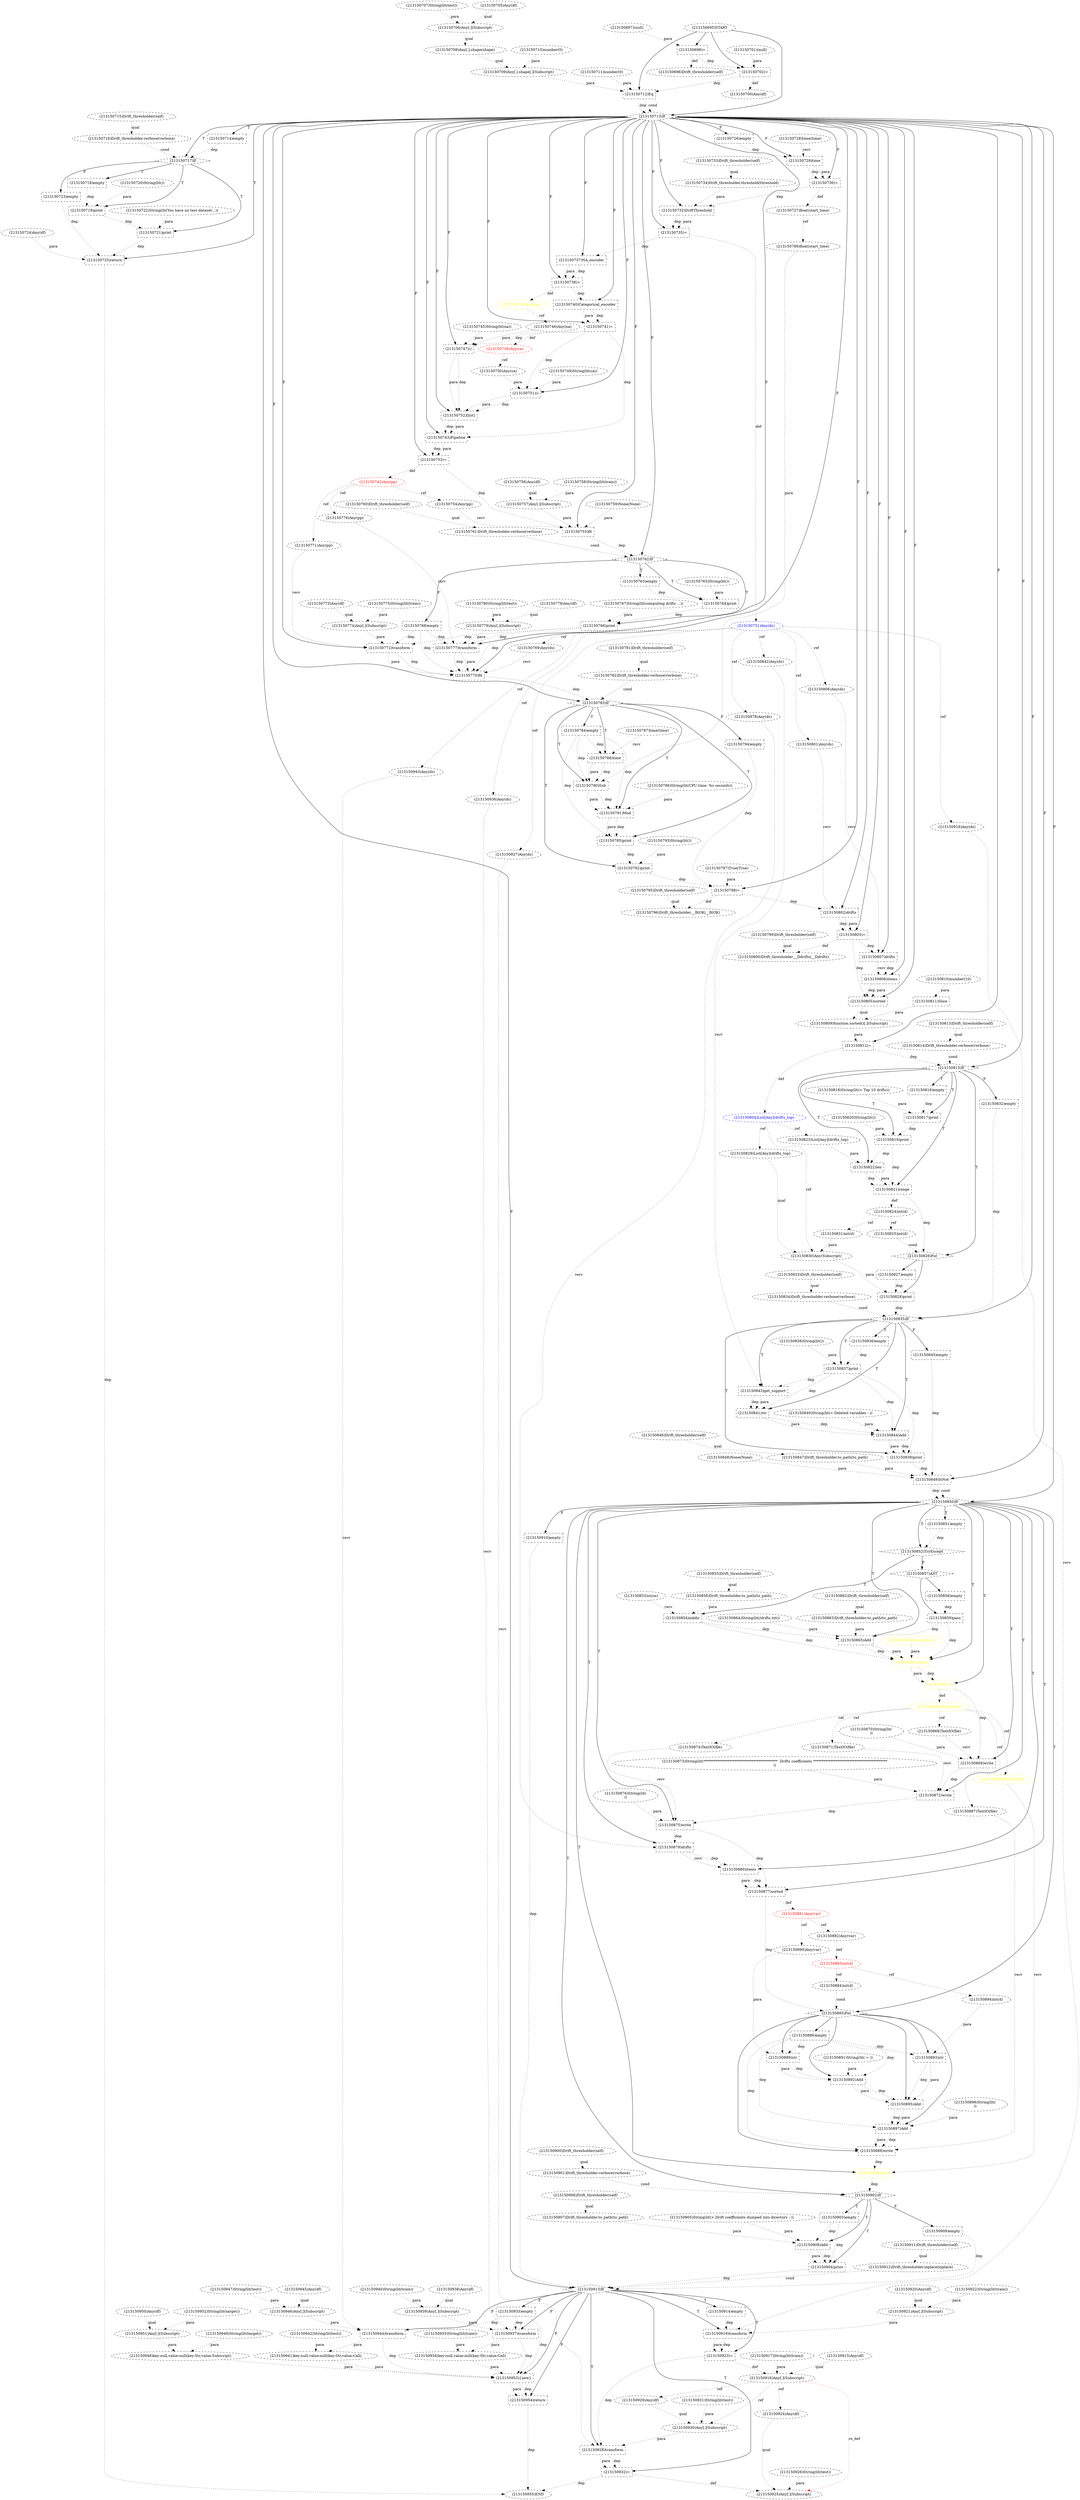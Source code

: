 digraph G {
1 [label="(213150840)String(lit(> Deleted variables : ))" shape=ellipse style=dashed]
2 [label="(213150949)String(lit(target))" shape=ellipse style=dashed]
3 [label="(213150722)String(lit(You have no test dataset...))" shape=ellipse style=dashed]
4 [label="(213150901)Drift_thresholder.verbose(verbose)" shape=ellipse style=dashed]
5 [label="(213150737)NA_encoder" shape=box style=dashed]
6 [label="(213150915)Any(df)" shape=ellipse style=dashed]
7 [label="(213150940)String(lit(train))" shape=ellipse style=dashed]
8 [label="(213150810)number(10)" shape=ellipse style=dashed]
9 [label="(213150841)str" shape=box style=dashed]
10 [label="(213150950)Any(df)" shape=ellipse style=dashed]
11 [label="(213150830)Any(Subscript)" shape=ellipse style=dashed]
12 [label="(213150802)drifts" shape=box style=dashed]
13 [label="(213150724)Any(df)" shape=ellipse style=dashed]
14 [label="(213150711)number(0)" shape=ellipse style=dashed]
15 [label="(213150731)Any(ds)" shape=ellipse style=dashed color=blue fontcolor=blue]
16 [label="(213150889)str" shape=box style=dashed]
17 [label="(213150746)Any(na)" shape=ellipse style=dashed]
18 [label="(213150806)Any(ds)" shape=ellipse style=dashed]
19 [label="(213150913)If" shape=diamond style=dashed]
20 [label="(213150725)return" shape=box style=dashed]
21 [label="(213150726)empty" shape=box style=dashed]
22 [label="(213150888)write" shape=box style=dashed]
23 [label="(213150906)Drift_thresholder(self)" shape=ellipse style=dashed]
24 [label="(213150772)transform" shape=box style=dashed]
25 [label="(213150776)Any(pp)" shape=ellipse style=dashed]
26 [label="(213150754)Any(pp)" shape=ellipse style=dashed]
27 [label="(213150941)key:null,value:null(key:Str,value:Call)" shape=ellipse style=dashed]
28 [label="(213150728)time(time)" shape=ellipse style=dashed]
29 [label="(213150883)int(d)" shape=ellipse style=dashed color=red fontcolor=red]
30 [label="(213150766)print" shape=box style=dashed]
31 [label="(213150919)transform" shape=box style=dashed]
32 [label="(213150931)String(lit(test))" shape=ellipse style=dashed]
33 [label="(213150890)Any(var)" shape=ellipse style=dashed]
34 [label="(213150793)String(lit())" shape=ellipse style=dashed]
35 [label="(213150750)Any(ca)" shape=ellipse style=dashed]
36 [label="(213150762)If" shape=diamond style=dashed]
37 [label="(213150914)empty" shape=box style=dashed]
38 [label="(213150747)()" shape=box style=dashed]
39 [label="(213150816)empty" shape=box style=dashed]
40 [label="(213150764)print" shape=box style=dashed]
41 [label="(213150698)=" shape=box style=dashed]
42 [label="(213150895)Add" shape=box style=dashed]
43 [label="(213150796)Drift_thresholder.__fitOK(__fitOK)" shape=ellipse style=dashed]
44 [label="(213150859)pass" shape=box style=dashed]
45 [label="(213150847)Drift_thresholder.to_path(to_path)" shape=ellipse style=dashed]
46 [label="(213150741)=" shape=box style=dashed]
47 [label="(213150742)Any(pp)" shape=ellipse style=dashed color=red fontcolor=red]
48 [label="(213150823)List[Any](drifts_top)" shape=ellipse style=dashed]
49 [label="(213150769)Any(ds)" shape=ellipse style=dashed]
50 [label="(213150710)number(0)" shape=ellipse style=dashed]
51 [label="(213150702)=" shape=box style=dashed]
52 [label="(213150824)int(d)" shape=ellipse style=dashed color=black fontcolor=black]
53 [label="(213150860)TextIO(file)" shape=ellipse style=dashed color=yellow fontcolor=yellow]
54 [label="(213150873)String(lit(*******************************************  Drifts coefficients *******************************************
))" shape=ellipse style=dashed]
55 [label="(213150804)List[Any](drifts_top)" shape=ellipse style=dashed color=blue fontcolor=blue]
56 [label="(213150735)=" shape=box style=dashed]
57 [label="(213150852)TryExcept" shape=diamond style=dashed]
58 [label="(213150856)Drift_thresholder.to_path(to_path)" shape=ellipse style=dashed]
59 [label="(213150930)Any[.](Subscript)" shape=ellipse style=dashed]
60 [label="(213150803)=" shape=box style=dashed]
61 [label="(213150851)empty" shape=box style=dashed]
62 [label="(213150752)[list]" shape=box style=dashed]
63 [label="(213150834)Drift_thresholder.verbose(verbose)" shape=ellipse style=dashed]
64 [label="(213150833)Drift_thresholder(self)" shape=ellipse style=dashed]
65 [label="(213150771)Any(pp)" shape=ellipse style=dashed]
66 [label="(213150805)sorted" shape=box style=dashed]
67 [label="(213150865)Add" shape=box style=dashed]
68 [label="(213150721)print" shape=box style=dashed]
69 [label="(213150738)=" shape=box style=dashed]
70 [label="(213150795)Drift_thresholder(self)" shape=ellipse style=dashed]
71 [label="(213150788)time" shape=box style=dashed]
72 [label="(213150878)Any(ds)" shape=ellipse style=dashed]
73 [label="(213150951)Any[.](Subscript)" shape=ellipse style=dashed]
74 [label="(213150714)empty" shape=box style=dashed]
75 [label="(213150697)(null)" shape=ellipse style=dashed]
76 [label="(213150801)Any(ds)" shape=ellipse style=dashed]
77 [label="(213150867)=" shape=box style=dashed color=yellow fontcolor=yellow]
78 [label="(213150790)Sub" shape=box style=dashed]
79 [label="(213150761)Drift_thresholder.verbose(verbose)" shape=ellipse style=dashed]
80 [label="(213150814)Drift_thresholder.verbose(verbose)" shape=ellipse style=dashed]
81 [label="(213150912)Drift_thresholder.inplace(inplace)" shape=ellipse style=dashed]
82 [label="(213150938)Any(df)" shape=ellipse style=dashed]
83 [label="(213150908)Add" shape=box style=dashed]
84 [label="(213150767)String(lit(computing drifts ...))" shape=ellipse style=dashed]
85 [label="(213150863)Drift_thresholder.to_path(to_path)" shape=ellipse style=dashed]
86 [label="(213150822)len" shape=box style=dashed]
87 [label="(213150773)Any(df)" shape=ellipse style=dashed]
88 [label="(213150853)os(os)" shape=ellipse style=dashed]
89 [label="(213150797)True(True)" shape=ellipse style=dashed]
90 [label="(213150791)Mod" shape=box style=dashed]
91 [label="(213150922)String(lit(train))" shape=ellipse style=dashed]
92 [label="(213150778)Any(df)" shape=ellipse style=dashed]
93 [label="(213150784)empty" shape=box style=dashed]
94 [label="(213150943)Any(ds)" shape=ellipse style=dashed]
95 [label="(213150909)empty" shape=box style=dashed]
96 [label="(213150894)int(d)" shape=ellipse style=dashed]
97 [label="(213150903)empty" shape=box style=dashed]
98 [label="(213150785)print" shape=box style=dashed]
99 [label="(213150808)items" shape=box style=dashed]
100 [label="(213150874)TextIO(file)" shape=ellipse style=dashed]
101 [label="(213150882)Any(var)" shape=ellipse style=dashed]
102 [label="(213150817)print" shape=box style=dashed]
103 [label="(213150881)Any(var)" shape=ellipse style=dashed color=red fontcolor=red]
104 [label="(213150944)transform" shape=box style=dashed]
105 [label="(213150768)empty" shape=box style=dashed]
106 [label="(213150811)Slice" shape=box style=dashed]
107 [label="(213150765)String(lit())" shape=ellipse style=dashed]
108 [label="(213150809)function.sorted()[.](Subscript)" shape=ellipse style=dashed]
109 [label="(213150934)key:null,value:null(key:Str,value:Call)" shape=ellipse style=dashed]
110 [label="(213150753)=" shape=box style=dashed]
111 [label="(213150846)Drift_thresholder(self)" shape=ellipse style=dashed]
112 [label="(213150739)Any(ca)" shape=ellipse style=dashed color=red fontcolor=red]
113 [label="(213150757)Any[.](Subscript)" shape=ellipse style=dashed]
114 [label="(213150696)Drift_thresholder(self)" shape=ellipse style=dashed]
115 [label="(213150798)=" shape=box style=dashed]
116 [label="(213150786)String(lit(CPU time: %s seconds))" shape=ellipse style=dashed]
117 [label="(213150813)Drift_thresholder(self)" shape=ellipse style=dashed]
118 [label="(213150939)Any[.](Subscript)" shape=ellipse style=dashed]
119 [label="(213150876)String(lit(
))" shape=ellipse style=dashed]
120 [label="(213150842)Any(ds)" shape=ellipse style=dashed]
121 [label="(213150734)Drift_thresholder.threshold(threshold)" shape=ellipse style=dashed]
122 [label="(213150926)String(lit(test))" shape=ellipse style=dashed]
123 [label="(213150886)empty" shape=box style=dashed]
124 [label="(213150717)If" shape=diamond style=dashed]
125 [label="(213150707)String(lit(test))" shape=ellipse style=dashed]
126 [label="(213150923)=" shape=box style=dashed]
127 [label="(213150792)print" shape=box style=dashed]
128 [label="(213150695)START" style=dashed]
129 [label="(213150827)empty" shape=box style=dashed]
130 [label="(213150850)If" shape=diamond style=dashed]
131 [label="(213150893)str" shape=box style=dashed]
132 [label="(213150800)Drift_thresholder.__Ddrifts(__Ddrifts)" shape=ellipse style=dashed]
133 [label="(213150898)TextIO(file)" shape=ellipse style=dashed color=yellow fontcolor=yellow]
134 [label="(213150760)Drift_thresholder(self)" shape=ellipse style=dashed]
135 [label="(213150848)None(None)" shape=ellipse style=dashed]
136 [label="(213150920)Any(df)" shape=ellipse style=dashed]
137 [label="(213150885)For" shape=diamond style=dashed]
138 [label="(213150740)Categorical_encoder" shape=box style=dashed]
139 [label="(213150887)TextIO(file)" shape=ellipse style=dashed]
140 [label="(213150879)drifts" shape=box style=dashed]
141 [label="(213150936)Any(ds)" shape=ellipse style=dashed]
142 [label="(213150831)int(d)" shape=ellipse style=dashed]
143 [label="(213150756)Any(df)" shape=ellipse style=dashed]
144 [label="(213150706)Any[.](Subscript)" shape=ellipse style=dashed]
145 [label="(213150745)String(lit(na))" shape=ellipse style=dashed]
146 [label="(213150952)String(lit(target))" shape=ellipse style=dashed]
147 [label="(213150932)=" shape=box style=dashed]
148 [label="(213150743)Pipeline" shape=box style=dashed]
149 [label="(213150843)get_support" shape=box style=dashed]
150 [label="(213150866)String(lit(w))" shape=ellipse style=dashed color=yellow fontcolor=yellow]
151 [label="(213150799)Drift_thresholder(self)" shape=ellipse style=dashed]
152 [label="(213150825)int(d)" shape=ellipse style=dashed]
153 [label="(213150701)(null)" shape=ellipse style=dashed]
154 [label="(213150749)String(lit(ca))" shape=ellipse style=dashed]
155 [label="(213150935)String(lit(train))" shape=ellipse style=dashed]
156 [label="(213150709)Any[.].shape[.](Subscript)" shape=ellipse style=dashed]
157 [label="(213150937)transform" shape=box style=dashed]
158 [label="(213150829)List[Any](drifts_top)" shape=ellipse style=dashed]
159 [label="(213150780)String(lit(test))" shape=ellipse style=dashed]
160 [label="(213150872)write" shape=box style=dashed]
161 [label="(213150715)Drift_thresholder(self)" shape=ellipse style=dashed]
162 [label="(213150948)key:null,value:null(key:Str,value:Subscript)" shape=ellipse style=dashed]
163 [label="(213150929)Any(df)" shape=ellipse style=dashed]
164 [label="(213150875)write" shape=box style=dashed]
165 [label="(213150730)=" shape=box style=dashed]
166 [label="(213150708)Any[.].shape(shape)" shape=ellipse style=dashed]
167 [label="(213150751)()" shape=box style=dashed]
168 [label="(213150868)TextIO(file)" shape=ellipse style=dashed]
169 [label="(213150729)time" shape=box style=dashed]
170 [label="(213150820)String(lit())" shape=ellipse style=dashed]
171 [label="(213150904)print" shape=box style=dashed]
172 [label="(213150774)Any[.](Subscript)" shape=ellipse style=dashed]
173 [label="(213150928)transform" shape=box style=dashed]
174 [label="(213150907)Drift_thresholder.to_path(to_path)" shape=ellipse style=dashed]
175 [label="(213150899)close" shape=box style=dashed color=yellow fontcolor=yellow]
176 [label="(213150916)Any[.](Subscript)" shape=ellipse style=dashed]
177 [label="(213150819)print" shape=box style=dashed]
178 [label="(213150900)Drift_thresholder(self)" shape=ellipse style=dashed]
179 [label="(213150789)float(start_time)" shape=ellipse style=dashed]
180 [label="(213150844)Add" shape=box style=dashed]
181 [label="(213150812)=" shape=box style=dashed]
182 [label="(213150862)Drift_thresholder(self)" shape=ellipse style=dashed]
183 [label="(213150836)empty" shape=box style=dashed]
184 [label="(213150826)For" shape=diamond style=dashed]
185 [label="(213150877)sorted" shape=box style=dashed]
186 [label="(213150775)String(lit(train))" shape=ellipse style=dashed]
187 [label="(213150918)Any(ds)" shape=ellipse style=dashed]
188 [label="(213150723)empty" shape=box style=dashed]
189 [label="(213150884)int(d)" shape=ellipse style=dashed]
190 [label="(213150921)Any[.](Subscript)" shape=ellipse style=dashed]
191 [label="(213150839)print" shape=box style=dashed]
192 [label="(213150924)Any(df)" shape=ellipse style=dashed]
193 [label="(213150925)Any[.](Subscript)" shape=ellipse style=dashed]
194 [label="(213150897)Add" shape=box style=dashed]
195 [label="(213150905)String(lit(> Drift coefficients dumped into directory : ))" shape=ellipse style=dashed]
196 [label="(213150832)empty" shape=box style=dashed]
197 [label="(213150854)mkdir" shape=box style=dashed]
198 [label="(213150891)String(lit( = ))" shape=ellipse style=dashed]
199 [label="(213150942)String(lit(test))" shape=ellipse style=dashed]
200 [label="(213150869)write" shape=box style=dashed]
201 [label="(213150777)transform" shape=box style=dashed]
202 [label="(213150896)String(lit(
))" shape=ellipse style=dashed]
203 [label="(213150713)If" shape=diamond style=dashed]
204 [label="(213150954)return" shape=box style=dashed]
205 [label="(213150927)Any(ds)" shape=ellipse style=dashed]
206 [label="(213150700)Any(df)" shape=ellipse style=dashed]
207 [label="(213150821)range" shape=box style=dashed]
208 [label="(213150845)empty" shape=box style=dashed]
209 [label="(213150871)TextIO(file)" shape=ellipse style=dashed]
210 [label="(213150911)Drift_thresholder(self)" shape=ellipse style=dashed]
211 [label="(213150837)print" shape=box style=dashed]
212 [label="(213150718)empty" shape=box style=dashed]
213 [label="(213150955)END" style=dashed]
214 [label="(213150861)open" shape=box style=dashed color=yellow fontcolor=yellow]
215 [label="(213150892)Add" shape=box style=dashed]
216 [label="(213150732)DriftThreshold" shape=box style=dashed]
217 [label="(213150807)drifts" shape=box style=dashed]
218 [label="(213150917)String(lit(train))" shape=ellipse style=dashed]
219 [label="(213150712)Eq" shape=box style=dashed]
220 [label="(213150755)fit" shape=box style=dashed]
221 [label="(213150947)String(lit(test))" shape=ellipse style=dashed]
222 [label="(213150705)Any(df)" shape=ellipse style=dashed]
223 [label="(213150759)None(None)" shape=ellipse style=dashed]
224 [label="(213150828)print" shape=box style=dashed]
225 [label="(213150933)empty" shape=box style=dashed]
226 [label="(213150720)String(lit())" shape=ellipse style=dashed]
227 [label="(213150864)String(lit(/drifts.txt))" shape=ellipse style=dashed]
228 [label="(213150855)Drift_thresholder(self)" shape=ellipse style=dashed]
229 [label="(213150727)float(start_time)" shape=ellipse style=dashed color=black fontcolor=black]
230 [label="(213150770)fit" shape=box style=dashed]
231 [label="(213150910)empty" shape=box style=dashed]
232 [label="(213150794)empty" shape=box style=dashed]
233 [label="(213150945)Any(df)" shape=ellipse style=dashed]
234 [label="(213150758)String(lit(train))" shape=ellipse style=dashed]
235 [label="(213150716)Drift_thresholder.verbose(verbose)" shape=ellipse style=dashed]
236 [label="(213150815)If" shape=diamond style=dashed]
237 [label="(213150870)String(lit(
))" shape=ellipse style=dashed]
238 [label="(213150783)If" shape=diamond style=dashed]
239 [label="(213150858)empty" shape=box style=dashed]
240 [label="(213150880)items" shape=box style=dashed]
241 [label="(213150849)IsNot" shape=box style=dashed]
242 [label="(213150857)AST" shape=diamond style=dashed]
243 [label="(213150835)If" shape=diamond style=dashed]
244 [label="(213150779)Any[.](Subscript)" shape=ellipse style=dashed]
245 [label="(213150781)Drift_thresholder(self)" shape=ellipse style=dashed]
246 [label="(213150719)print" shape=box style=dashed]
247 [label="(213150736)Any(na)" shape=ellipse style=dashed color=yellow fontcolor=yellow]
248 [label="(213150946)Any[.](Subscript)" shape=ellipse style=dashed]
249 [label="(213150733)Drift_thresholder(self)" shape=ellipse style=dashed]
250 [label="(213150763)empty" shape=box style=dashed]
251 [label="(213150818)String(lit(> Top 10 drifts))" shape=ellipse style=dashed]
252 [label="(213150902)If" shape=diamond style=dashed]
253 [label="(213150787)time(time)" shape=ellipse style=dashed]
254 [label="(213150782)Drift_thresholder.verbose(verbose)" shape=ellipse style=dashed]
255 [label="(213150838)String(lit())" shape=ellipse style=dashed]
256 [label="(213150953){new}" shape=box style=dashed]
178 -> 4 [label="qual" style=dotted];
203 -> 5 [label="F"];
56 -> 5 [label="dep" style=dotted];
243 -> 9 [label="T"];
149 -> 9 [label="dep" style=dotted];
149 -> 9 [label="para" style=dotted];
211 -> 9 [label="dep" style=dotted];
158 -> 11 [label="qual" style=dotted];
142 -> 11 [label="para" style=dotted];
55 -> 11 [label="ref" style=dotted];
203 -> 12 [label="F"];
76 -> 12 [label="recv" style=dotted];
115 -> 12 [label="dep" style=dotted];
56 -> 15 [label="def" style=dotted];
137 -> 16 [label="" style=solid];
33 -> 16 [label="para" style=dotted];
123 -> 16 [label="dep" style=dotted];
247 -> 17 [label="ref" style=dotted];
15 -> 18 [label="ref" style=dotted];
203 -> 19 [label="F"];
81 -> 19 [label="cond" style=dotted];
231 -> 19 [label="dep" style=dotted];
171 -> 19 [label="dep" style=dotted];
95 -> 19 [label="dep" style=dotted];
203 -> 20 [label="T"];
13 -> 20 [label="para" style=dotted];
68 -> 20 [label="dep" style=dotted];
188 -> 20 [label="dep" style=dotted];
203 -> 21 [label="F"];
137 -> 22 [label="" style=solid];
139 -> 22 [label="recv" style=dotted];
194 -> 22 [label="dep" style=dotted];
194 -> 22 [label="para" style=dotted];
123 -> 22 [label="dep" style=dotted];
203 -> 24 [label="F"];
65 -> 24 [label="recv" style=dotted];
172 -> 24 [label="para" style=dotted];
105 -> 24 [label="dep" style=dotted];
30 -> 24 [label="dep" style=dotted];
47 -> 25 [label="ref" style=dotted];
47 -> 26 [label="ref" style=dotted];
199 -> 27 [label="para" style=dotted];
104 -> 27 [label="para" style=dotted];
101 -> 29 [label="def" style=dotted];
36 -> 30 [label="T"];
84 -> 30 [label="para" style=dotted];
40 -> 30 [label="dep" style=dotted];
19 -> 31 [label="T"];
187 -> 31 [label="recv" style=dotted];
190 -> 31 [label="para" style=dotted];
37 -> 31 [label="dep" style=dotted];
103 -> 33 [label="ref" style=dotted];
112 -> 35 [label="ref" style=dotted];
203 -> 36 [label="F"];
79 -> 36 [label="cond" style=dotted];
220 -> 36 [label="dep" style=dotted];
19 -> 37 [label="T"];
203 -> 38 [label="F"];
145 -> 38 [label="para" style=dotted];
17 -> 38 [label="para" style=dotted];
46 -> 38 [label="dep" style=dotted];
236 -> 39 [label="T"];
36 -> 40 [label="T"];
107 -> 40 [label="para" style=dotted];
250 -> 40 [label="dep" style=dotted];
128 -> 41 [label="" style=solid];
75 -> 41 [label="para" style=dotted];
137 -> 42 [label="" style=solid];
215 -> 42 [label="dep" style=dotted];
215 -> 42 [label="para" style=dotted];
131 -> 42 [label="dep" style=dotted];
131 -> 42 [label="para" style=dotted];
70 -> 43 [label="qual" style=dotted];
115 -> 43 [label="def" style=dotted];
242 -> 44 [label="" style=solid];
239 -> 44 [label="dep" style=dotted];
111 -> 45 [label="qual" style=dotted];
203 -> 46 [label="F"];
138 -> 46 [label="dep" style=dotted];
138 -> 46 [label="para" style=dotted];
110 -> 47 [label="def" style=dotted];
55 -> 48 [label="ref" style=dotted];
15 -> 49 [label="ref" style=dotted];
128 -> 51 [label="" style=solid];
153 -> 51 [label="para" style=dotted];
41 -> 51 [label="dep" style=dotted];
207 -> 52 [label="def" style=dotted];
77 -> 53 [label="def" style=dotted];
181 -> 55 [label="def" style=dotted];
203 -> 56 [label="F"];
216 -> 56 [label="dep" style=dotted];
216 -> 56 [label="para" style=dotted];
130 -> 57 [label="T"];
61 -> 57 [label="dep" style=dotted];
228 -> 58 [label="qual" style=dotted];
163 -> 59 [label="qual" style=dotted];
32 -> 59 [label="para" style=dotted];
176 -> 59 [label="ref" style=dotted];
203 -> 60 [label="F"];
12 -> 60 [label="dep" style=dotted];
12 -> 60 [label="para" style=dotted];
130 -> 61 [label="T"];
203 -> 62 [label="F"];
38 -> 62 [label="dep" style=dotted];
38 -> 62 [label="para" style=dotted];
167 -> 62 [label="dep" style=dotted];
167 -> 62 [label="para" style=dotted];
64 -> 63 [label="qual" style=dotted];
47 -> 65 [label="ref" style=dotted];
203 -> 66 [label="F"];
99 -> 66 [label="dep" style=dotted];
99 -> 66 [label="para" style=dotted];
60 -> 66 [label="dep" style=dotted];
130 -> 67 [label="T"];
85 -> 67 [label="para" style=dotted];
227 -> 67 [label="para" style=dotted];
197 -> 67 [label="dep" style=dotted];
44 -> 67 [label="dep" style=dotted];
124 -> 68 [label="T"];
3 -> 68 [label="para" style=dotted];
246 -> 68 [label="dep" style=dotted];
203 -> 69 [label="F"];
5 -> 69 [label="dep" style=dotted];
5 -> 69 [label="para" style=dotted];
238 -> 71 [label="T"];
253 -> 71 [label="recv" style=dotted];
93 -> 71 [label="dep" style=dotted];
15 -> 72 [label="ref" style=dotted];
10 -> 73 [label="qual" style=dotted];
146 -> 73 [label="para" style=dotted];
203 -> 74 [label="T"];
15 -> 76 [label="ref" style=dotted];
130 -> 77 [label="T"];
214 -> 77 [label="dep" style=dotted];
214 -> 77 [label="para" style=dotted];
238 -> 78 [label="T"];
71 -> 78 [label="dep" style=dotted];
71 -> 78 [label="para" style=dotted];
179 -> 78 [label="para" style=dotted];
93 -> 78 [label="dep" style=dotted];
134 -> 79 [label="qual" style=dotted];
117 -> 80 [label="qual" style=dotted];
210 -> 81 [label="qual" style=dotted];
252 -> 83 [label="T"];
195 -> 83 [label="para" style=dotted];
174 -> 83 [label="para" style=dotted];
97 -> 83 [label="dep" style=dotted];
182 -> 85 [label="qual" style=dotted];
236 -> 86 [label="T"];
48 -> 86 [label="para" style=dotted];
177 -> 86 [label="dep" style=dotted];
238 -> 90 [label="T"];
116 -> 90 [label="para" style=dotted];
78 -> 90 [label="dep" style=dotted];
78 -> 90 [label="para" style=dotted];
93 -> 90 [label="dep" style=dotted];
238 -> 93 [label="T"];
15 -> 94 [label="ref" style=dotted];
252 -> 95 [label="F"];
29 -> 96 [label="ref" style=dotted];
252 -> 97 [label="T"];
238 -> 98 [label="T"];
90 -> 98 [label="dep" style=dotted];
90 -> 98 [label="para" style=dotted];
93 -> 98 [label="dep" style=dotted];
203 -> 99 [label="F"];
217 -> 99 [label="dep" style=dotted];
217 -> 99 [label="recv" style=dotted];
53 -> 100 [label="ref" style=dotted];
103 -> 101 [label="ref" style=dotted];
236 -> 102 [label="T"];
251 -> 102 [label="para" style=dotted];
39 -> 102 [label="dep" style=dotted];
185 -> 103 [label="def" style=dotted];
19 -> 104 [label="F"];
94 -> 104 [label="recv" style=dotted];
248 -> 104 [label="para" style=dotted];
225 -> 104 [label="dep" style=dotted];
36 -> 105 [label="F"];
8 -> 106 [label="para" style=dotted];
66 -> 108 [label="qual" style=dotted];
106 -> 108 [label="para" style=dotted];
155 -> 109 [label="para" style=dotted];
157 -> 109 [label="para" style=dotted];
203 -> 110 [label="F"];
148 -> 110 [label="dep" style=dotted];
148 -> 110 [label="para" style=dotted];
46 -> 112 [label="def" style=dotted];
143 -> 113 [label="qual" style=dotted];
234 -> 113 [label="para" style=dotted];
41 -> 114 [label="def" style=dotted];
203 -> 115 [label="F"];
89 -> 115 [label="para" style=dotted];
232 -> 115 [label="dep" style=dotted];
127 -> 115 [label="dep" style=dotted];
82 -> 118 [label="qual" style=dotted];
7 -> 118 [label="para" style=dotted];
15 -> 120 [label="ref" style=dotted];
249 -> 121 [label="qual" style=dotted];
137 -> 123 [label="" style=solid];
203 -> 124 [label="T"];
235 -> 124 [label="cond" style=dotted];
74 -> 124 [label="dep" style=dotted];
19 -> 126 [label="T"];
31 -> 126 [label="dep" style=dotted];
31 -> 126 [label="para" style=dotted];
238 -> 127 [label="T"];
34 -> 127 [label="para" style=dotted];
98 -> 127 [label="dep" style=dotted];
184 -> 129 [label="" style=solid];
203 -> 130 [label="F"];
241 -> 130 [label="dep" style=dotted];
241 -> 130 [label="cond" style=dotted];
137 -> 131 [label="" style=solid];
96 -> 131 [label="para" style=dotted];
123 -> 131 [label="dep" style=dotted];
151 -> 132 [label="qual" style=dotted];
60 -> 132 [label="def" style=dotted];
53 -> 133 [label="ref" style=dotted];
130 -> 137 [label="T"];
185 -> 137 [label="dep" style=dotted];
189 -> 137 [label="cond" style=dotted];
203 -> 138 [label="F"];
69 -> 138 [label="dep" style=dotted];
53 -> 139 [label="ref" style=dotted];
130 -> 140 [label="T"];
72 -> 140 [label="recv" style=dotted];
164 -> 140 [label="dep" style=dotted];
15 -> 141 [label="ref" style=dotted];
52 -> 142 [label="ref" style=dotted];
222 -> 144 [label="qual" style=dotted];
125 -> 144 [label="para" style=dotted];
19 -> 147 [label="T"];
173 -> 147 [label="dep" style=dotted];
173 -> 147 [label="para" style=dotted];
203 -> 148 [label="F"];
62 -> 148 [label="dep" style=dotted];
62 -> 148 [label="para" style=dotted];
46 -> 148 [label="dep" style=dotted];
243 -> 149 [label="T"];
120 -> 149 [label="recv" style=dotted];
211 -> 149 [label="dep" style=dotted];
52 -> 152 [label="ref" style=dotted];
166 -> 156 [label="qual" style=dotted];
50 -> 156 [label="para" style=dotted];
19 -> 157 [label="F"];
141 -> 157 [label="recv" style=dotted];
118 -> 157 [label="para" style=dotted];
225 -> 157 [label="dep" style=dotted];
55 -> 158 [label="ref" style=dotted];
130 -> 160 [label="T"];
209 -> 160 [label="recv" style=dotted];
54 -> 160 [label="para" style=dotted];
200 -> 160 [label="dep" style=dotted];
2 -> 162 [label="para" style=dotted];
73 -> 162 [label="para" style=dotted];
176 -> 163 [label="ref" style=dotted];
130 -> 164 [label="T"];
100 -> 164 [label="recv" style=dotted];
119 -> 164 [label="para" style=dotted];
160 -> 164 [label="dep" style=dotted];
203 -> 165 [label="F"];
169 -> 165 [label="dep" style=dotted];
169 -> 165 [label="para" style=dotted];
144 -> 166 [label="qual" style=dotted];
203 -> 167 [label="F"];
154 -> 167 [label="para" style=dotted];
35 -> 167 [label="para" style=dotted];
46 -> 167 [label="dep" style=dotted];
53 -> 168 [label="ref" style=dotted];
203 -> 169 [label="F"];
28 -> 169 [label="recv" style=dotted];
21 -> 169 [label="dep" style=dotted];
252 -> 171 [label="T"];
83 -> 171 [label="dep" style=dotted];
83 -> 171 [label="para" style=dotted];
97 -> 171 [label="dep" style=dotted];
87 -> 172 [label="qual" style=dotted];
186 -> 172 [label="para" style=dotted];
19 -> 173 [label="T"];
205 -> 173 [label="recv" style=dotted];
59 -> 173 [label="para" style=dotted];
126 -> 173 [label="dep" style=dotted];
23 -> 174 [label="qual" style=dotted];
130 -> 175 [label="T"];
133 -> 175 [label="recv" style=dotted];
22 -> 175 [label="dep" style=dotted];
6 -> 176 [label="qual" style=dotted];
218 -> 176 [label="para" style=dotted];
126 -> 176 [label="def" style=dotted];
236 -> 177 [label="T"];
170 -> 177 [label="para" style=dotted];
102 -> 177 [label="dep" style=dotted];
229 -> 179 [label="ref" style=dotted];
243 -> 180 [label="T"];
1 -> 180 [label="para" style=dotted];
9 -> 180 [label="dep" style=dotted];
9 -> 180 [label="para" style=dotted];
211 -> 180 [label="dep" style=dotted];
203 -> 181 [label="F"];
108 -> 181 [label="para" style=dotted];
243 -> 183 [label="T"];
236 -> 184 [label="T"];
207 -> 184 [label="dep" style=dotted];
152 -> 184 [label="cond" style=dotted];
130 -> 185 [label="T"];
240 -> 185 [label="dep" style=dotted];
240 -> 185 [label="para" style=dotted];
164 -> 185 [label="dep" style=dotted];
15 -> 187 [label="ref" style=dotted];
124 -> 188 [label="F"];
29 -> 189 [label="ref" style=dotted];
136 -> 190 [label="qual" style=dotted];
91 -> 190 [label="para" style=dotted];
243 -> 191 [label="T"];
180 -> 191 [label="dep" style=dotted];
180 -> 191 [label="para" style=dotted];
211 -> 191 [label="dep" style=dotted];
176 -> 192 [label="ref" style=dotted];
192 -> 193 [label="qual" style=dotted];
122 -> 193 [label="para" style=dotted];
147 -> 193 [label="def" style=dotted];
176 -> 193 [label="re_def" style=dotted color=red];
137 -> 194 [label="" style=solid];
42 -> 194 [label="dep" style=dotted];
42 -> 194 [label="para" style=dotted];
202 -> 194 [label="para" style=dotted];
123 -> 194 [label="dep" style=dotted];
236 -> 196 [label="F"];
57 -> 197 [label="T"];
88 -> 197 [label="recv" style=dotted];
58 -> 197 [label="para" style=dotted];
130 -> 200 [label="T"];
168 -> 200 [label="recv" style=dotted];
237 -> 200 [label="para" style=dotted];
77 -> 200 [label="dep" style=dotted];
203 -> 201 [label="F"];
25 -> 201 [label="recv" style=dotted];
244 -> 201 [label="para" style=dotted];
105 -> 201 [label="dep" style=dotted];
30 -> 201 [label="dep" style=dotted];
128 -> 203 [label="" style=solid];
219 -> 203 [label="dep" style=dotted];
219 -> 203 [label="cond" style=dotted];
19 -> 204 [label="F"];
256 -> 204 [label="dep" style=dotted];
256 -> 204 [label="para" style=dotted];
15 -> 205 [label="ref" style=dotted];
51 -> 206 [label="def" style=dotted];
236 -> 207 [label="T"];
86 -> 207 [label="dep" style=dotted];
86 -> 207 [label="para" style=dotted];
177 -> 207 [label="dep" style=dotted];
243 -> 208 [label="F"];
53 -> 209 [label="ref" style=dotted];
243 -> 211 [label="T"];
255 -> 211 [label="para" style=dotted];
183 -> 211 [label="dep" style=dotted];
124 -> 212 [label="T"];
20 -> 213 [label="dep" style=dotted];
204 -> 213 [label="dep" style=dotted];
147 -> 213 [label="dep" style=dotted];
130 -> 214 [label="T"];
67 -> 214 [label="dep" style=dotted];
67 -> 214 [label="para" style=dotted];
150 -> 214 [label="para" style=dotted];
197 -> 214 [label="dep" style=dotted];
44 -> 214 [label="dep" style=dotted];
137 -> 215 [label="" style=solid];
16 -> 215 [label="dep" style=dotted];
16 -> 215 [label="para" style=dotted];
198 -> 215 [label="para" style=dotted];
123 -> 215 [label="dep" style=dotted];
203 -> 216 [label="F"];
121 -> 216 [label="para" style=dotted];
165 -> 216 [label="dep" style=dotted];
203 -> 217 [label="F"];
18 -> 217 [label="recv" style=dotted];
60 -> 217 [label="dep" style=dotted];
128 -> 219 [label="" style=solid];
156 -> 219 [label="para" style=dotted];
14 -> 219 [label="para" style=dotted];
51 -> 219 [label="dep" style=dotted];
203 -> 220 [label="F"];
26 -> 220 [label="recv" style=dotted];
113 -> 220 [label="para" style=dotted];
223 -> 220 [label="para" style=dotted];
110 -> 220 [label="dep" style=dotted];
184 -> 224 [label="" style=solid];
11 -> 224 [label="para" style=dotted];
129 -> 224 [label="dep" style=dotted];
19 -> 225 [label="F"];
165 -> 229 [label="def" style=dotted];
203 -> 230 [label="F"];
49 -> 230 [label="recv" style=dotted];
24 -> 230 [label="dep" style=dotted];
24 -> 230 [label="para" style=dotted];
201 -> 230 [label="dep" style=dotted];
201 -> 230 [label="para" style=dotted];
105 -> 230 [label="dep" style=dotted];
30 -> 230 [label="dep" style=dotted];
130 -> 231 [label="F"];
238 -> 232 [label="F"];
161 -> 235 [label="qual" style=dotted];
203 -> 236 [label="F"];
80 -> 236 [label="cond" style=dotted];
181 -> 236 [label="dep" style=dotted];
203 -> 238 [label="F"];
254 -> 238 [label="cond" style=dotted];
230 -> 238 [label="dep" style=dotted];
242 -> 239 [label="" style=solid];
130 -> 240 [label="T"];
140 -> 240 [label="dep" style=dotted];
140 -> 240 [label="recv" style=dotted];
203 -> 241 [label="F"];
45 -> 241 [label="para" style=dotted];
135 -> 241 [label="para" style=dotted];
208 -> 241 [label="dep" style=dotted];
191 -> 241 [label="dep" style=dotted];
57 -> 242 [label="F"];
203 -> 243 [label="F"];
63 -> 243 [label="cond" style=dotted];
224 -> 243 [label="dep" style=dotted];
196 -> 243 [label="dep" style=dotted];
92 -> 244 [label="qual" style=dotted];
159 -> 244 [label="para" style=dotted];
124 -> 246 [label="T"];
226 -> 246 [label="para" style=dotted];
212 -> 246 [label="dep" style=dotted];
69 -> 247 [label="def" style=dotted];
233 -> 248 [label="qual" style=dotted];
221 -> 248 [label="para" style=dotted];
36 -> 250 [label="T"];
130 -> 252 [label="T"];
4 -> 252 [label="cond" style=dotted];
175 -> 252 [label="dep" style=dotted];
245 -> 254 [label="qual" style=dotted];
19 -> 256 [label="F"];
157 -> 256 [label="dep" style=dotted];
109 -> 256 [label="para" style=dotted];
104 -> 256 [label="dep" style=dotted];
27 -> 256 [label="para" style=dotted];
162 -> 256 [label="para" style=dotted];
225 -> 256 [label="dep" style=dotted];
}